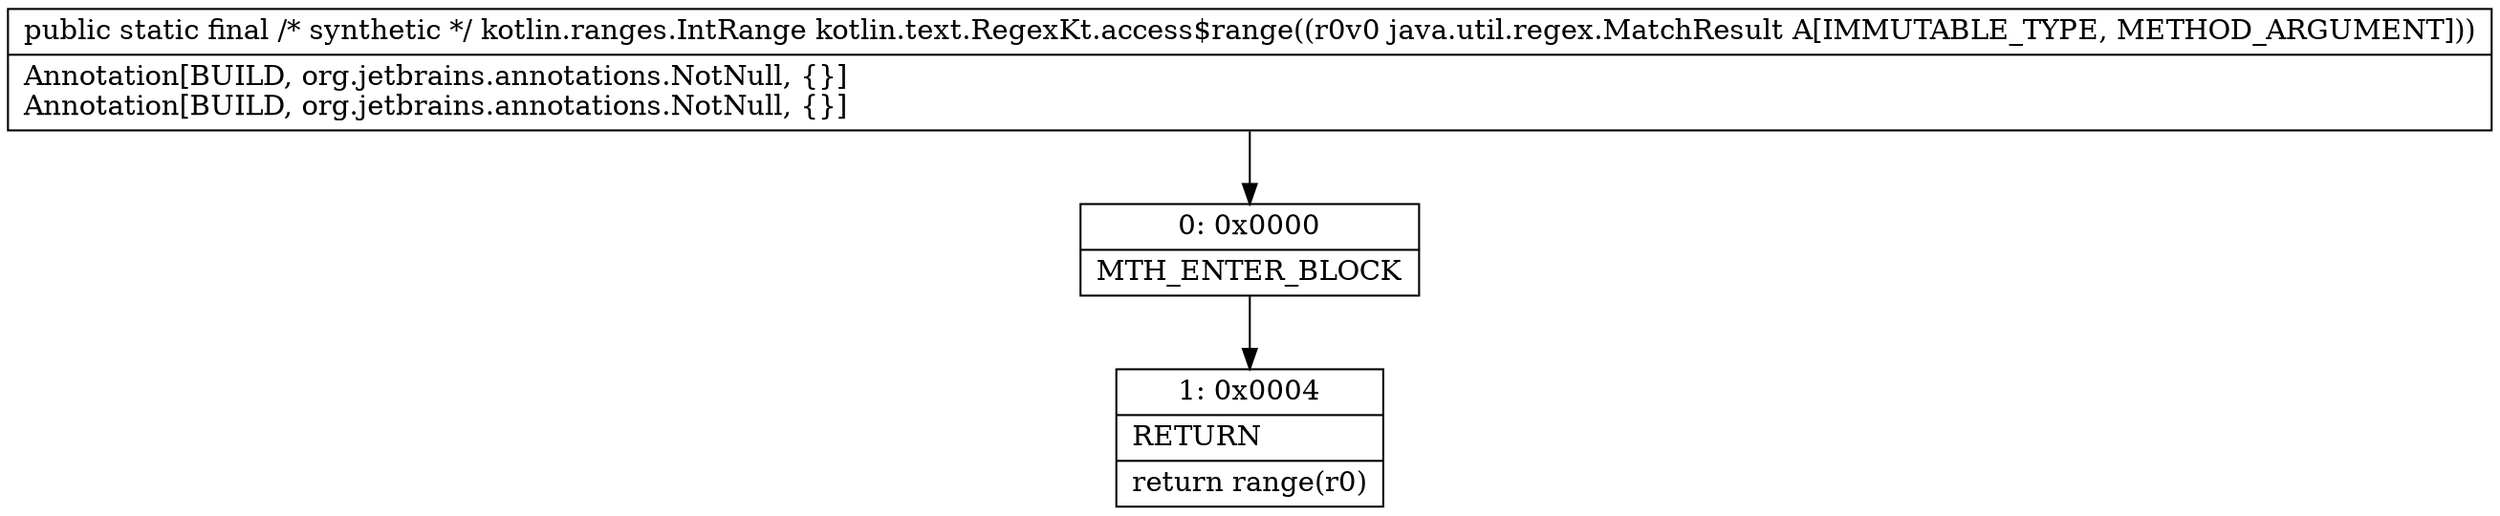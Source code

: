 digraph "CFG forkotlin.text.RegexKt.access$range(Ljava\/util\/regex\/MatchResult;)Lkotlin\/ranges\/IntRange;" {
Node_0 [shape=record,label="{0\:\ 0x0000|MTH_ENTER_BLOCK\l}"];
Node_1 [shape=record,label="{1\:\ 0x0004|RETURN\l|return range(r0)\l}"];
MethodNode[shape=record,label="{public static final \/* synthetic *\/ kotlin.ranges.IntRange kotlin.text.RegexKt.access$range((r0v0 java.util.regex.MatchResult A[IMMUTABLE_TYPE, METHOD_ARGUMENT]))  | Annotation[BUILD, org.jetbrains.annotations.NotNull, \{\}]\lAnnotation[BUILD, org.jetbrains.annotations.NotNull, \{\}]\l}"];
MethodNode -> Node_0;
Node_0 -> Node_1;
}

